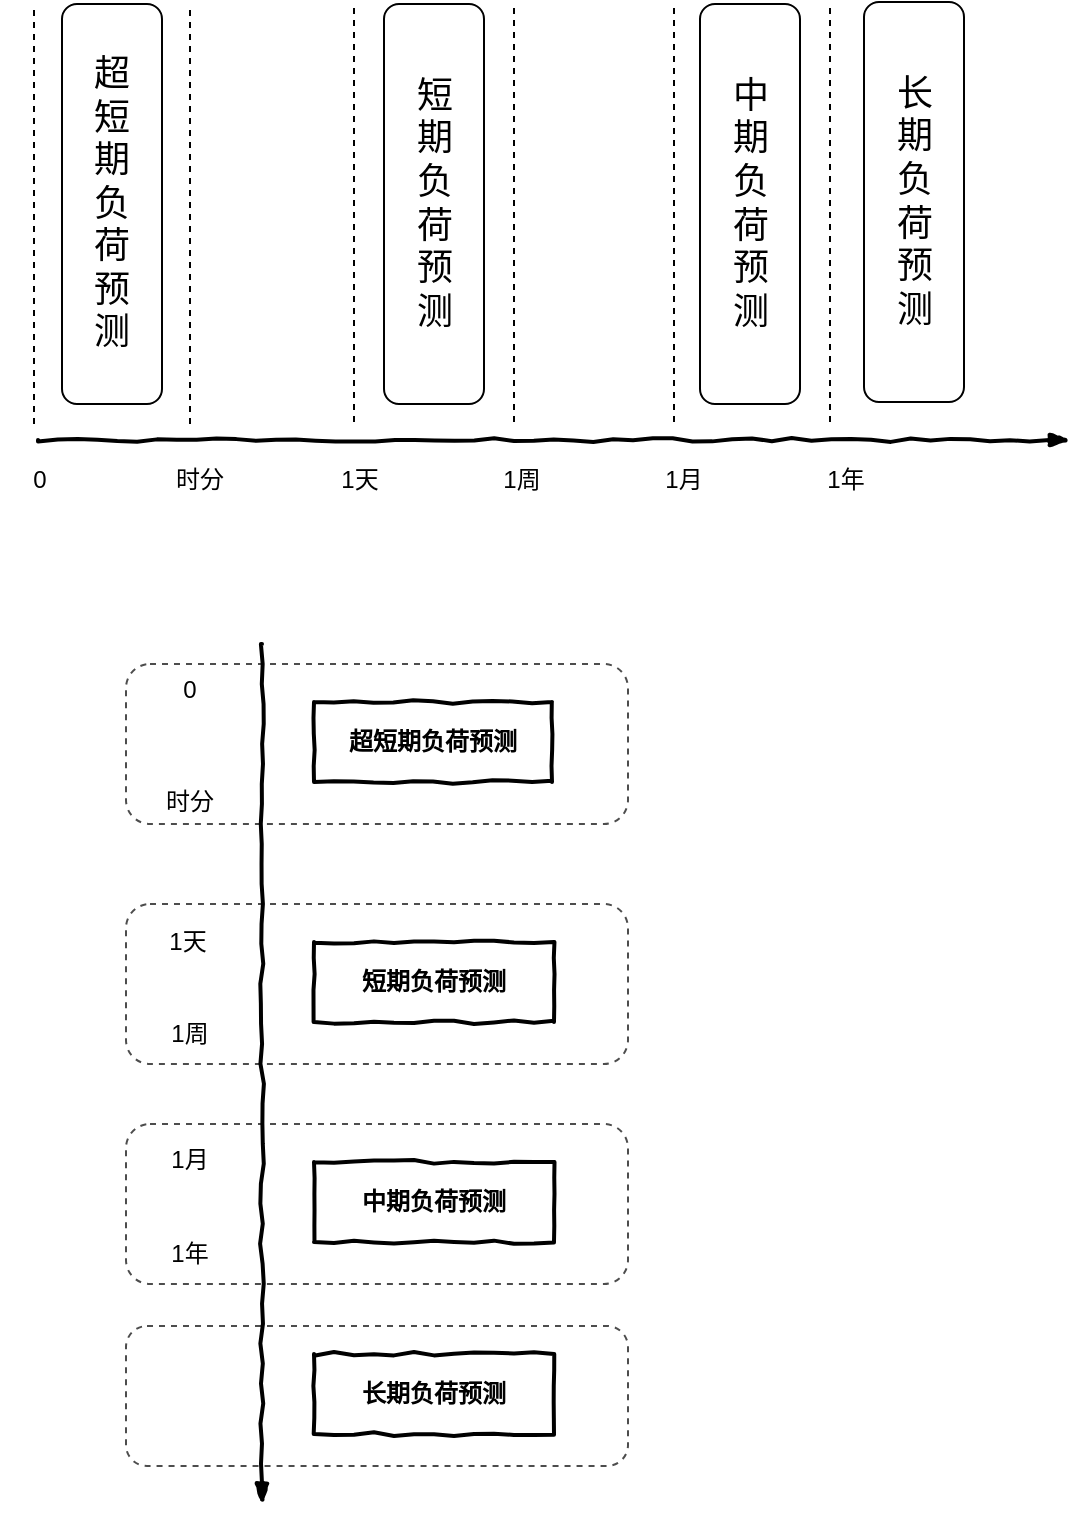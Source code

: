 <mxfile version="10.7.5" type="github"><diagram id="JUTlbQdxu3uXNfLy1Bgk" name="Page-1"><mxGraphModel dx="1394" dy="774" grid="1" gridSize="10" guides="1" tooltips="1" connect="1" arrows="1" fold="1" page="1" pageScale="1" pageWidth="827" pageHeight="1169" math="0" shadow="0"><root><mxCell id="0"/><mxCell id="1" parent="0"/><mxCell id="W8WyKTuVfZ82wAbNAxOH-21" value="" style="rounded=1;whiteSpace=wrap;html=1;fontSize=12;dashed=1;strokeColor=#4D4D4D;fillColor=none;" vertex="1" parent="1"><mxGeometry x="207" y="570" width="251" height="80" as="geometry"/></mxCell><mxCell id="W8WyKTuVfZ82wAbNAxOH-24" value="" style="rounded=1;whiteSpace=wrap;html=1;fontSize=12;dashed=1;strokeColor=#4D4D4D;fillColor=none;" vertex="1" parent="1"><mxGeometry x="207" y="901" width="251" height="70" as="geometry"/></mxCell><mxCell id="W8WyKTuVfZ82wAbNAxOH-23" value="" style="rounded=1;whiteSpace=wrap;html=1;fontSize=12;dashed=1;strokeColor=#4D4D4D;fillColor=none;" vertex="1" parent="1"><mxGeometry x="207" y="800" width="251" height="80" as="geometry"/></mxCell><mxCell id="W8WyKTuVfZ82wAbNAxOH-22" value="" style="rounded=1;whiteSpace=wrap;html=1;fontSize=12;dashed=1;strokeColor=#4D4D4D;fillColor=none;" vertex="1" parent="1"><mxGeometry x="207" y="690" width="251" height="80" as="geometry"/></mxCell><mxCell id="20Z-buHkiKFky5i1nuEu-37" value="" style="group" parent="1" vertex="1" connectable="0"><mxGeometry x="175" y="240" width="50" height="200" as="geometry"/></mxCell><mxCell id="20Z-buHkiKFky5i1nuEu-31" value="" style="group" parent="20Z-buHkiKFky5i1nuEu-37" vertex="1" connectable="0"><mxGeometry width="50" height="200" as="geometry"/></mxCell><mxCell id="20Z-buHkiKFky5i1nuEu-6" value="" style="group" parent="20Z-buHkiKFky5i1nuEu-31" vertex="1" connectable="0"><mxGeometry width="50" height="200" as="geometry"/></mxCell><mxCell id="20Z-buHkiKFky5i1nuEu-4" value="" style="rounded=1;whiteSpace=wrap;html=1;" parent="20Z-buHkiKFky5i1nuEu-6" vertex="1"><mxGeometry width="50" height="200" as="geometry"/></mxCell><mxCell id="20Z-buHkiKFky5i1nuEu-5" value="&lt;font style=&quot;font-size: 18px&quot;&gt;超短期负荷预测&lt;/font&gt;" style="text;html=1;strokeColor=none;fillColor=none;align=center;verticalAlign=middle;whiteSpace=wrap;rounded=0;" parent="20Z-buHkiKFky5i1nuEu-6" vertex="1"><mxGeometry x="17.857" y="23.529" width="14.286" height="152.941" as="geometry"/></mxCell><mxCell id="20Z-buHkiKFky5i1nuEu-44" value="" style="rounded=1;whiteSpace=wrap;html=1;" parent="1" vertex="1"><mxGeometry x="336" y="240" width="50" height="200" as="geometry"/></mxCell><mxCell id="20Z-buHkiKFky5i1nuEu-45" value="&lt;font style=&quot;font-size: 18px&quot;&gt;短期负荷预测&lt;/font&gt;" style="text;html=1;strokeColor=none;fillColor=none;align=center;verticalAlign=middle;whiteSpace=wrap;rounded=0;fontSize=12;" parent="1" vertex="1"><mxGeometry x="353.5" y="280" width="15" height="120" as="geometry"/></mxCell><mxCell id="20Z-buHkiKFky5i1nuEu-46" value="" style="endArrow=none;dashed=1;html=1;fontSize=12;" parent="1" edge="1"><mxGeometry width="50" height="50" relative="1" as="geometry"><mxPoint x="161" y="450" as="sourcePoint"/><mxPoint x="161" y="240" as="targetPoint"/></mxGeometry></mxCell><mxCell id="20Z-buHkiKFky5i1nuEu-47" value="" style="endArrow=none;dashed=1;html=1;fontSize=12;" parent="1" edge="1"><mxGeometry width="50" height="50" relative="1" as="geometry"><mxPoint x="239" y="450" as="sourcePoint"/><mxPoint x="239" y="240" as="targetPoint"/></mxGeometry></mxCell><mxCell id="20Z-buHkiKFky5i1nuEu-48" value="" style="endArrow=none;dashed=1;html=1;fontSize=12;" parent="1" edge="1"><mxGeometry width="50" height="50" relative="1" as="geometry"><mxPoint x="321" y="449" as="sourcePoint"/><mxPoint x="321" y="239" as="targetPoint"/></mxGeometry></mxCell><mxCell id="20Z-buHkiKFky5i1nuEu-49" value="" style="endArrow=none;dashed=1;html=1;fontSize=12;" parent="1" edge="1"><mxGeometry width="50" height="50" relative="1" as="geometry"><mxPoint x="401" y="449" as="sourcePoint"/><mxPoint x="401" y="239" as="targetPoint"/></mxGeometry></mxCell><mxCell id="20Z-buHkiKFky5i1nuEu-51" value="" style="rounded=1;whiteSpace=wrap;html=1;" parent="1" vertex="1"><mxGeometry x="494" y="240" width="50" height="200" as="geometry"/></mxCell><mxCell id="20Z-buHkiKFky5i1nuEu-52" value="&lt;font style=&quot;font-size: 18px&quot;&gt;中期负荷预测&lt;/font&gt;" style="text;html=1;strokeColor=none;fillColor=none;align=center;verticalAlign=middle;whiteSpace=wrap;rounded=0;fontSize=12;" parent="1" vertex="1"><mxGeometry x="511.5" y="280" width="15" height="120" as="geometry"/></mxCell><mxCell id="20Z-buHkiKFky5i1nuEu-53" value="" style="endArrow=none;dashed=1;html=1;fontSize=12;" parent="1" edge="1"><mxGeometry width="50" height="50" relative="1" as="geometry"><mxPoint x="481" y="449" as="sourcePoint"/><mxPoint x="481" y="239" as="targetPoint"/></mxGeometry></mxCell><mxCell id="20Z-buHkiKFky5i1nuEu-54" value="" style="endArrow=none;dashed=1;html=1;fontSize=12;" parent="1" edge="1"><mxGeometry width="50" height="50" relative="1" as="geometry"><mxPoint x="559" y="449" as="sourcePoint"/><mxPoint x="559" y="239" as="targetPoint"/></mxGeometry></mxCell><mxCell id="20Z-buHkiKFky5i1nuEu-19" value="" style="rounded=0;comic=1;strokeWidth=2;endArrow=blockThin;html=1;fontFamily=Comic Sans MS;fontStyle=1;" parent="1" edge="1"><mxGeometry width="50" height="50" relative="1" as="geometry"><mxPoint x="163" y="458" as="sourcePoint"/><mxPoint x="679" y="458" as="targetPoint"/></mxGeometry></mxCell><mxCell id="20Z-buHkiKFky5i1nuEu-20" value="0" style="text;html=1;strokeColor=none;fillColor=none;align=center;verticalAlign=middle;whiteSpace=wrap;rounded=0;" parent="1" vertex="1"><mxGeometry x="144" y="468" width="40" height="20" as="geometry"/></mxCell><mxCell id="20Z-buHkiKFky5i1nuEu-21" value="时分" style="text;html=1;strokeColor=none;fillColor=none;align=center;verticalAlign=middle;whiteSpace=wrap;rounded=0;" parent="1" vertex="1"><mxGeometry x="224" y="468" width="40" height="20" as="geometry"/></mxCell><mxCell id="20Z-buHkiKFky5i1nuEu-22" value="1天" style="text;html=1;strokeColor=none;fillColor=none;align=center;verticalAlign=middle;whiteSpace=wrap;rounded=0;" parent="1" vertex="1"><mxGeometry x="304" y="468" width="40" height="20" as="geometry"/></mxCell><mxCell id="20Z-buHkiKFky5i1nuEu-23" value="1周" style="text;html=1;strokeColor=none;fillColor=none;align=center;verticalAlign=middle;whiteSpace=wrap;rounded=0;" parent="1" vertex="1"><mxGeometry x="385" y="468" width="40" height="20" as="geometry"/></mxCell><mxCell id="20Z-buHkiKFky5i1nuEu-24" value="1月" style="text;html=1;strokeColor=none;fillColor=none;align=center;verticalAlign=middle;whiteSpace=wrap;rounded=0;" parent="1" vertex="1"><mxGeometry x="466" y="468" width="40" height="20" as="geometry"/></mxCell><mxCell id="20Z-buHkiKFky5i1nuEu-25" value="1年" style="text;html=1;strokeColor=none;fillColor=none;align=center;verticalAlign=middle;whiteSpace=wrap;rounded=0;" parent="1" vertex="1"><mxGeometry x="547" y="468" width="40" height="20" as="geometry"/></mxCell><mxCell id="20Z-buHkiKFky5i1nuEu-55" value="" style="rounded=1;whiteSpace=wrap;html=1;" parent="1" vertex="1"><mxGeometry x="576" y="239" width="50" height="200" as="geometry"/></mxCell><mxCell id="20Z-buHkiKFky5i1nuEu-56" value="&lt;font style=&quot;font-size: 18px&quot;&gt;长期负荷预测&lt;/font&gt;" style="text;html=1;strokeColor=none;fillColor=none;align=center;verticalAlign=middle;whiteSpace=wrap;rounded=0;fontSize=12;" parent="1" vertex="1"><mxGeometry x="593.5" y="279" width="15" height="120" as="geometry"/></mxCell><mxCell id="W8WyKTuVfZ82wAbNAxOH-4" value="&lt;span&gt;&lt;font face=&quot;Helvetica&quot;&gt;超短期负荷预测&lt;/font&gt;&lt;/span&gt;" style="html=1;whiteSpace=wrap;comic=1;strokeWidth=2;fontFamily=Pingfang;fontStyle=1;" vertex="1" parent="1"><mxGeometry x="301" y="589" width="119" height="40" as="geometry"/></mxCell><mxCell id="W8WyKTuVfZ82wAbNAxOH-5" value="&lt;span&gt;短期负荷预测&lt;/span&gt;" style="html=1;whiteSpace=wrap;comic=1;strokeWidth=2;fontFamily=Comic Sans MS;fontStyle=1;" vertex="1" parent="1"><mxGeometry x="301" y="709" width="120" height="40" as="geometry"/></mxCell><mxCell id="W8WyKTuVfZ82wAbNAxOH-6" value="&lt;span&gt;中期负荷预测&lt;/span&gt;" style="html=1;whiteSpace=wrap;comic=1;strokeWidth=2;fontFamily=Comic Sans MS;fontStyle=1;" vertex="1" parent="1"><mxGeometry x="301" y="819" width="120" height="40" as="geometry"/></mxCell><mxCell id="W8WyKTuVfZ82wAbNAxOH-7" value="&lt;span&gt;长期负荷预测&lt;/span&gt;" style="html=1;whiteSpace=wrap;comic=1;strokeWidth=2;fontFamily=Comic Sans MS;fontStyle=1;" vertex="1" parent="1"><mxGeometry x="301" y="915" width="120" height="40" as="geometry"/></mxCell><mxCell id="W8WyKTuVfZ82wAbNAxOH-8" value="" style="rounded=0;comic=1;strokeWidth=2;endArrow=blockThin;html=1;fontFamily=Comic Sans MS;fontStyle=1;" edge="1" parent="1"><mxGeometry width="50" height="50" relative="1" as="geometry"><mxPoint x="275" y="560" as="sourcePoint"/><mxPoint x="275" y="990" as="targetPoint"/></mxGeometry></mxCell><mxCell id="W8WyKTuVfZ82wAbNAxOH-9" value="0" style="text;html=1;strokeColor=none;fillColor=none;align=center;verticalAlign=middle;whiteSpace=wrap;rounded=0;" vertex="1" parent="1"><mxGeometry x="219" y="573" width="40" height="20" as="geometry"/></mxCell><mxCell id="W8WyKTuVfZ82wAbNAxOH-10" value="时分" style="text;html=1;strokeColor=none;fillColor=none;align=center;verticalAlign=middle;whiteSpace=wrap;rounded=0;" vertex="1" parent="1"><mxGeometry x="219" y="629" width="40" height="20" as="geometry"/></mxCell><mxCell id="W8WyKTuVfZ82wAbNAxOH-11" value="1天" style="text;html=1;strokeColor=none;fillColor=none;align=center;verticalAlign=middle;whiteSpace=wrap;rounded=0;" vertex="1" parent="1"><mxGeometry x="218" y="699" width="40" height="20" as="geometry"/></mxCell><mxCell id="W8WyKTuVfZ82wAbNAxOH-12" value="1周" style="text;html=1;strokeColor=none;fillColor=none;align=center;verticalAlign=middle;whiteSpace=wrap;rounded=0;" vertex="1" parent="1"><mxGeometry x="219" y="745" width="40" height="20" as="geometry"/></mxCell><mxCell id="W8WyKTuVfZ82wAbNAxOH-13" value="1月" style="text;html=1;strokeColor=none;fillColor=none;align=center;verticalAlign=middle;whiteSpace=wrap;rounded=0;" vertex="1" parent="1"><mxGeometry x="219" y="808" width="40" height="20" as="geometry"/></mxCell><mxCell id="W8WyKTuVfZ82wAbNAxOH-14" value="1年" style="text;html=1;strokeColor=none;fillColor=none;align=center;verticalAlign=middle;whiteSpace=wrap;rounded=0;" vertex="1" parent="1"><mxGeometry x="219" y="855" width="40" height="20" as="geometry"/></mxCell></root></mxGraphModel></diagram></mxfile>